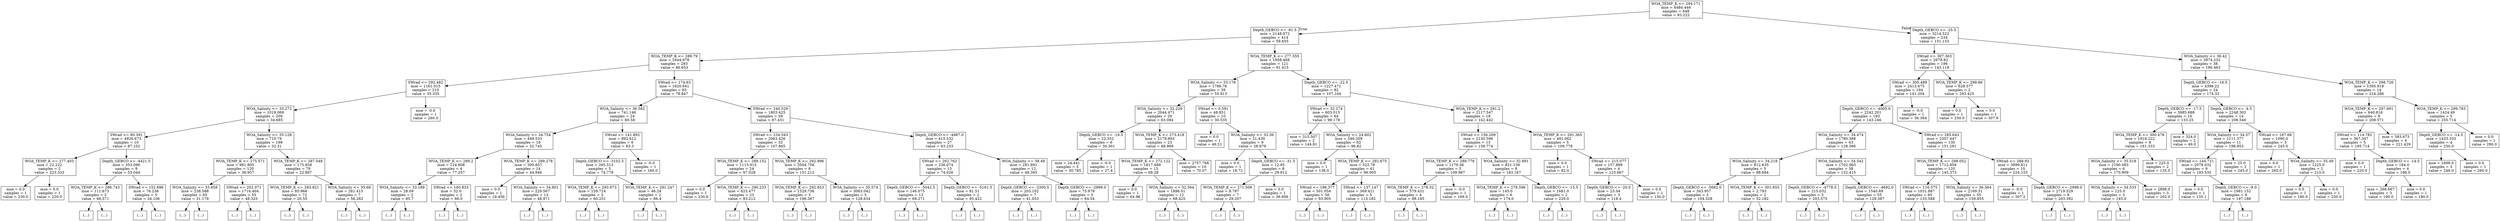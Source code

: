 digraph Tree {
node [shape=box] ;
0 [label="WOA_TEMP_K <= 294.171\nmse = 4484.446\nsamples = 648\nvalue = 93.222"] ;
1 [label="Depth_GEBCO <= -81.5\nmse = 2148.972\nsamples = 414\nvalue = 59.655"] ;
0 -> 1 [labeldistance=2.5, labelangle=45, headlabel="True"] ;
2 [label="WOA_TEMP_K <= 288.79\nmse = 1644.978\nsamples = 293\nvalue = 46.653"] ;
1 -> 2 ;
3 [label="SWrad <= 292.482\nmse = 1161.015\nsamples = 210\nvalue = 35.335"] ;
2 -> 3 ;
4 [label="WOA_Salinity <= 33.272\nmse = 1018.069\nsamples = 209\nvalue = 34.685"] ;
3 -> 4 ;
5 [label="SWrad <= 80.391\nmse = 4926.673\nsamples = 10\nvalue = 87.102"] ;
4 -> 5 ;
6 [label="WOA_TEMP_K <= 277.403\nmse = 22.222\nsamples = 2\nvalue = 223.333"] ;
5 -> 6 ;
7 [label="mse = 0.0\nsamples = 1\nvalue = 230.0"] ;
6 -> 7 ;
8 [label="mse = 0.0\nsamples = 1\nvalue = 220.0"] ;
6 -> 8 ;
9 [label="Depth_GEBCO <= -4421.5\nmse = 353.096\nsamples = 8\nvalue = 53.044"] ;
5 -> 9 ;
10 [label="WOA_TEMP_K <= 286.743\nmse = 111.673\nsamples = 3\nvalue = 66.571"] ;
9 -> 10 ;
11 [label="(...)"] ;
10 -> 11 ;
14 [label="(...)"] ;
10 -> 14 ;
15 [label="SWrad <= 152.696\nmse = 76.238\nsamples = 5\nvalue = 34.106"] ;
9 -> 15 ;
16 [label="(...)"] ;
15 -> 16 ;
17 [label="(...)"] ;
15 -> 17 ;
24 [label="WOA_Salinity <= 35.128\nmse = 710.79\nsamples = 199\nvalue = 32.31"] ;
4 -> 24 ;
25 [label="WOA_TEMP_K <= 275.571\nmse = 981.805\nsamples = 120\nvalue = 38.957"] ;
24 -> 25 ;
26 [label="WOA_Salinity <= 33.858\nmse = 238.588\nsamples = 65\nvalue = 31.179"] ;
25 -> 26 ;
27 [label="(...)"] ;
26 -> 27 ;
92 [label="(...)"] ;
26 -> 92 ;
143 [label="SWrad <= 202.071\nmse = 1716.404\nsamples = 55\nvalue = 48.325"] ;
25 -> 143 ;
144 [label="(...)"] ;
143 -> 144 ;
203 [label="(...)"] ;
143 -> 203 ;
250 [label="WOA_TEMP_K <= 287.548\nmse = 175.858\nsamples = 79\nvalue = 22.897"] ;
24 -> 250 ;
251 [label="WOA_TEMP_K <= 283.821\nmse = 85.966\nsamples = 72\nvalue = 20.55"] ;
250 -> 251 ;
252 [label="(...)"] ;
251 -> 252 ;
303 [label="(...)"] ;
251 -> 303 ;
324 [label="WOA_Salinity <= 35.68\nmse = 261.415\nsamples = 7\nvalue = 56.282"] ;
250 -> 324 ;
325 [label="(...)"] ;
324 -> 325 ;
330 [label="(...)"] ;
324 -> 330 ;
335 [label="mse = -0.0\nsamples = 1\nvalue = 260.0"] ;
3 -> 335 ;
336 [label="SWrad <= 174.63\nmse = 1620.641\nsamples = 83\nvalue = 78.847"] ;
2 -> 336 ;
337 [label="WOA_Salinity <= 36.582\nmse = 741.146\nsamples = 24\nvalue = 60.58"] ;
336 -> 337 ;
338 [label="WOA_Salinity <= 34.754\nmse = 449.533\nsamples = 18\nvalue = 52.745"] ;
337 -> 338 ;
339 [label="WOA_TEMP_K <= 289.2\nmse = 124.808\nsamples = 4\nvalue = 77.257"] ;
338 -> 339 ;
340 [label="WOA_Salinity <= 33.189\nmse = 28.09\nsamples = 2\nvalue = 85.7"] ;
339 -> 340 ;
341 [label="(...)"] ;
340 -> 341 ;
342 [label="(...)"] ;
340 -> 342 ;
343 [label="SWrad <= 160.833\nmse = 32.0\nsamples = 2\nvalue = 66.0"] ;
339 -> 343 ;
344 [label="(...)"] ;
343 -> 344 ;
345 [label="(...)"] ;
343 -> 345 ;
346 [label="WOA_TEMP_K <= 289.278\nmse = 300.857\nsamples = 14\nvalue = 44.946"] ;
338 -> 346 ;
347 [label="mse = 0.0\nsamples = 1\nvalue = 19.456"] ;
346 -> 347 ;
348 [label="WOA_Salinity <= 34.801\nmse = 229.567\nsamples = 13\nvalue = 48.971"] ;
346 -> 348 ;
349 [label="(...)"] ;
348 -> 349 ;
350 [label="(...)"] ;
348 -> 350 ;
373 [label="SWrad <= 141.892\nmse = 892.612\nsamples = 6\nvalue = 83.3"] ;
337 -> 373 ;
374 [label="Depth_GEBCO <= -3102.5\nmse = 265.513\nsamples = 5\nvalue = 74.778"] ;
373 -> 374 ;
375 [label="WOA_TEMP_K <= 293.973\nmse = 159.724\nsamples = 3\nvalue = 60.251"] ;
374 -> 375 ;
376 [label="(...)"] ;
375 -> 376 ;
379 [label="(...)"] ;
375 -> 379 ;
380 [label="WOA_TEMP_K <= 291.247\nmse = 46.24\nsamples = 2\nvalue = 86.4"] ;
374 -> 380 ;
381 [label="(...)"] ;
380 -> 381 ;
382 [label="(...)"] ;
380 -> 382 ;
383 [label="mse = -0.0\nsamples = 1\nvalue = 160.0"] ;
373 -> 383 ;
384 [label="SWrad <= 240.529\nmse = 1803.425\nsamples = 59\nvalue = 87.431"] ;
336 -> 384 ;
385 [label="SWrad <= 234.543\nmse = 2063.426\nsamples = 32\nvalue = 107.865"] ;
384 -> 385 ;
386 [label="WOA_TEMP_K <= 289.152\nmse = 1115.915\nsamples = 24\nvalue = 97.028"] ;
385 -> 386 ;
387 [label="mse = 0.0\nsamples = 1\nvalue = 230.6"] ;
386 -> 387 ;
388 [label="WOA_TEMP_K <= 290.233\nmse = 623.477\nsamples = 23\nvalue = 93.212"] ;
386 -> 388 ;
389 [label="(...)"] ;
388 -> 389 ;
394 [label="(...)"] ;
388 -> 394 ;
421 [label="WOA_TEMP_K <= 292.996\nmse = 3504.756\nsamples = 8\nvalue = 151.212"] ;
385 -> 421 ;
422 [label="WOA_TEMP_K <= 292.853\nmse = 1329.736\nsamples = 3\nvalue = 196.367"] ;
421 -> 422 ;
423 [label="(...)"] ;
422 -> 423 ;
424 [label="(...)"] ;
422 -> 424 ;
427 [label="WOA_Salinity <= 35.574\nmse = 3063.042\nsamples = 5\nvalue = 128.634"] ;
421 -> 427 ;
428 [label="(...)"] ;
427 -> 428 ;
429 [label="(...)"] ;
427 -> 429 ;
432 [label="Depth_GEBCO <= -4987.0\nmse = 415.532\nsamples = 27\nvalue = 63.233"] ;
384 -> 432 ;
433 [label="SWrad <= 262.762\nmse = 236.074\nsamples = 15\nvalue = 74.026"] ;
432 -> 433 ;
434 [label="Depth_GEBCO <= -5042.5\nmse = 146.075\nsamples = 13\nvalue = 69.271"] ;
433 -> 434 ;
435 [label="(...)"] ;
434 -> 435 ;
448 [label="(...)"] ;
434 -> 448 ;
453 [label="Depth_GEBCO <= -5161.5\nmse = 81.51\nsamples = 2\nvalue = 95.422"] ;
433 -> 453 ;
454 [label="(...)"] ;
453 -> 454 ;
455 [label="(...)"] ;
453 -> 455 ;
456 [label="WOA_Salinity <= 38.48\nmse = 281.891\nsamples = 12\nvalue = 48.393"] ;
432 -> 456 ;
457 [label="Depth_GEBCO <= -2300.5\nmse = 203.102\nsamples = 7\nvalue = 41.053"] ;
456 -> 457 ;
458 [label="(...)"] ;
457 -> 458 ;
467 [label="(...)"] ;
457 -> 467 ;
468 [label="Depth_GEBCO <= -2999.0\nmse = 75.978\nsamples = 5\nvalue = 64.54"] ;
456 -> 468 ;
469 [label="(...)"] ;
468 -> 469 ;
470 [label="(...)"] ;
468 -> 470 ;
471 [label="WOA_TEMP_K <= 277.555\nmse = 1958.468\nsamples = 121\nvalue = 91.415"] ;
1 -> 471 ;
472 [label="WOA_Salinity <= 33.176\nmse = 1786.76\nsamples = 39\nvalue = 55.913"] ;
471 -> 472 ;
473 [label="WOA_Salinity <= 32.229\nmse = 2044.471\nsamples = 29\nvalue = 63.084"] ;
472 -> 473 ;
474 [label="Depth_GEBCO <= -19.5\nmse = 22.352\nsamples = 6\nvalue = 30.301"] ;
473 -> 474 ;
475 [label="mse = 24.441\nsamples = 5\nvalue = 30.785"] ;
474 -> 475 ;
476 [label="mse = -0.0\nsamples = 1\nvalue = 27.4"] ;
474 -> 476 ;
477 [label="WOA_TEMP_K <= 273.418\nmse = 2179.893\nsamples = 23\nvalue = 68.969"] ;
473 -> 477 ;
478 [label="WOA_TEMP_K <= 272.122\nmse = 1817.489\nsamples = 13\nvalue = 68.28"] ;
477 -> 478 ;
479 [label="mse = 0.0\nsamples = 1\nvalue = 64.96"] ;
478 -> 479 ;
480 [label="WOA_Salinity <= 32.564\nmse = 1896.01\nsamples = 12\nvalue = 68.425"] ;
478 -> 480 ;
481 [label="(...)"] ;
480 -> 481 ;
482 [label="(...)"] ;
480 -> 482 ;
483 [label="mse = 2757.768\nsamples = 10\nvalue = 70.07"] ;
477 -> 483 ;
484 [label="SWrad <= 0.591\nmse = 48.851\nsamples = 10\nvalue = 30.535"] ;
472 -> 484 ;
485 [label="mse = 0.0\nsamples = 1\nvalue = 49.21"] ;
484 -> 485 ;
486 [label="WOA_Salinity <= 33.36\nmse = 21.439\nsamples = 9\nvalue = 28.979"] ;
484 -> 486 ;
487 [label="mse = 0.0\nsamples = 1\nvalue = 18.72"] ;
486 -> 487 ;
488 [label="Depth_GEBCO <= -31.5\nmse = 12.95\nsamples = 8\nvalue = 29.912"] ;
486 -> 488 ;
489 [label="WOA_TEMP_K <= 271.508\nmse = 8.787\nsamples = 7\nvalue = 29.207"] ;
488 -> 489 ;
490 [label="(...)"] ;
489 -> 490 ;
491 [label="(...)"] ;
489 -> 491 ;
498 [label="mse = 0.0\nsamples = 1\nvalue = 36.956"] ;
488 -> 498 ;
499 [label="Depth_GEBCO <= -22.5\nmse = 1227.471\nsamples = 82\nvalue = 107.164"] ;
471 -> 499 ;
500 [label="SWrad <= 32.274\nmse = 603.015\nsamples = 64\nvalue = 98.178"] ;
499 -> 500 ;
501 [label="mse = 315.507\nsamples = 2\nvalue = 144.81"] ;
500 -> 501 ;
502 [label="WOA_Salinity <= 24.602\nmse = 546.209\nsamples = 62\nvalue = 96.82"] ;
500 -> 502 ;
503 [label="mse = 0.0\nsamples = 1\nvalue = 138.0"] ;
502 -> 503 ;
504 [label="WOA_TEMP_K <= 292.675\nmse = 522.78\nsamples = 61\nvalue = 96.005"] ;
502 -> 504 ;
505 [label="SWrad <= 196.377\nmse = 501.054\nsamples = 56\nvalue = 93.905"] ;
504 -> 505 ;
506 [label="(...)"] ;
505 -> 506 ;
589 [label="(...)"] ;
505 -> 589 ;
594 [label="SWrad <= 137.147\nmse = 369.421\nsamples = 5\nvalue = 113.182"] ;
504 -> 594 ;
595 [label="(...)"] ;
594 -> 595 ;
596 [label="(...)"] ;
594 -> 596 ;
599 [label="WOA_TEMP_K <= 291.2\nmse = 2117.547\nsamples = 18\nvalue = 142.442"] ;
499 -> 599 ;
600 [label="SWrad <= 156.209\nmse = 2130.596\nsamples = 13\nvalue = 158.774"] ;
599 -> 600 ;
601 [label="WOA_TEMP_K <= 289.776\nmse = 1179.36\nsamples = 5\nvalue = 109.987"] ;
600 -> 601 ;
602 [label="WOA_TEMP_K <= 278.32\nmse = 579.431\nsamples = 4\nvalue = 98.185"] ;
601 -> 602 ;
603 [label="(...)"] ;
602 -> 603 ;
604 [label="(...)"] ;
602 -> 604 ;
609 [label="mse = -0.0\nsamples = 1\nvalue = 169.0"] ;
601 -> 609 ;
610 [label="WOA_Salinity <= 32.891\nmse = 821.139\nsamples = 8\nvalue = 183.167"] ;
600 -> 610 ;
611 [label="WOA_TEMP_K <= 278.596\nmse = 145.0\nsamples = 6\nvalue = 174.0"] ;
610 -> 611 ;
612 [label="(...)"] ;
611 -> 612 ;
617 [label="(...)"] ;
611 -> 617 ;
622 [label="Depth_GEBCO <= -15.5\nmse = 1681.0\nsamples = 2\nvalue = 229.0"] ;
610 -> 622 ;
623 [label="(...)"] ;
622 -> 623 ;
624 [label="(...)"] ;
622 -> 624 ;
625 [label="WOA_TEMP_K <= 291.365\nmse = 491.062\nsamples = 5\nvalue = 109.778"] ;
599 -> 625 ;
626 [label="mse = 0.0\nsamples = 1\nvalue = 82.0"] ;
625 -> 626 ;
627 [label="SWrad <= 215.077\nmse = 157.889\nsamples = 4\nvalue = 123.667"] ;
625 -> 627 ;
628 [label="Depth_GEBCO <= -20.0\nmse = 23.04\nsamples = 3\nvalue = 118.4"] ;
627 -> 628 ;
629 [label="(...)"] ;
628 -> 629 ;
630 [label="(...)"] ;
628 -> 630 ;
633 [label="mse = 0.0\nsamples = 1\nvalue = 150.0"] ;
627 -> 633 ;
634 [label="Depth_GEBCO <= -25.5\nmse = 3214.522\nsamples = 234\nvalue = 151.153"] ;
0 -> 634 [labeldistance=2.5, labelangle=-45, headlabel="False"] ;
635 [label="SWrad <= 307.363\nmse = 2678.82\nsamples = 196\nvalue = 143.118"] ;
634 -> 635 ;
636 [label="SWrad <= 305.489\nmse = 2413.475\nsamples = 194\nvalue = 141.204"] ;
635 -> 636 ;
637 [label="Depth_GEBCO <= -4005.0\nmse = 2242.201\nsamples = 193\nvalue = 143.246"] ;
636 -> 637 ;
638 [label="WOA_Salinity <= 34.474\nmse = 1780.388\nsamples = 63\nvalue = 128.366"] ;
637 -> 638 ;
639 [label="WOA_Salinity <= 34.218\nmse = 812.635\nsamples = 5\nvalue = 88.684"] ;
638 -> 639 ;
640 [label="Depth_GEBCO <= -5682.0\nmse = 343.957\nsamples = 3\nvalue = 104.328"] ;
639 -> 640 ;
641 [label="(...)"] ;
640 -> 641 ;
644 [label="(...)"] ;
640 -> 644 ;
645 [label="WOA_TEMP_K <= 301.655\nmse = 2.793\nsamples = 2\nvalue = 52.182"] ;
639 -> 645 ;
646 [label="(...)"] ;
645 -> 646 ;
647 [label="(...)"] ;
645 -> 647 ;
648 [label="WOA_Salinity <= 34.542\nmse = 1702.063\nsamples = 58\nvalue = 132.415"] ;
638 -> 648 ;
649 [label="Depth_GEBCO <= -4778.5\nmse = 215.032\nsamples = 3\nvalue = 203.575"] ;
648 -> 649 ;
650 [label="(...)"] ;
649 -> 650 ;
651 [label="(...)"] ;
649 -> 651 ;
652 [label="Depth_GEBCO <= -4692.0\nmse = 1540.69\nsamples = 55\nvalue = 129.387"] ;
648 -> 652 ;
653 [label="(...)"] ;
652 -> 653 ;
714 [label="(...)"] ;
652 -> 714 ;
761 [label="SWrad <= 285.643\nmse = 2307.447\nsamples = 130\nvalue = 151.281"] ;
637 -> 761 ;
762 [label="WOA_TEMP_K <= 298.052\nmse = 1712.858\nsamples = 120\nvalue = 145.373"] ;
761 -> 762 ;
763 [label="SWrad <= 116.575\nmse = 1031.887\nsamples = 65\nvalue = 133.588"] ;
762 -> 763 ;
764 [label="(...)"] ;
763 -> 764 ;
767 [label="(...)"] ;
763 -> 767 ;
870 [label="WOA_Salinity <= 36.364\nmse = 2169.31\nsamples = 55\nvalue = 159.855"] ;
762 -> 870 ;
871 [label="(...)"] ;
870 -> 871 ;
952 [label="(...)"] ;
870 -> 952 ;
959 [label="SWrad <= 289.93\nmse = 3899.811\nsamples = 10\nvalue = 224.153"] ;
761 -> 959 ;
960 [label="mse = -0.0\nsamples = 1\nvalue = 307.2"] ;
959 -> 960 ;
961 [label="Depth_GEBCO <= -2998.0\nmse = 2719.529\nsamples = 9\nvalue = 203.392"] ;
959 -> 961 ;
962 [label="(...)"] ;
961 -> 962 ;
971 [label="(...)"] ;
961 -> 971 ;
976 [label="mse = -0.0\nsamples = 1\nvalue = 36.364"] ;
636 -> 976 ;
977 [label="WOA_TEMP_K <= 298.86\nmse = 628.577\nsamples = 2\nvalue = 293.425"] ;
635 -> 977 ;
978 [label="mse = 0.0\nsamples = 1\nvalue = 250.0"] ;
977 -> 978 ;
979 [label="mse = 0.0\nsamples = 1\nvalue = 307.9"] ;
977 -> 979 ;
980 [label="WOA_Salinity <= 36.42\nmse = 3974.232\nsamples = 38\nvalue = 190.463"] ;
634 -> 980 ;
981 [label="Depth_GEBCO <= -16.5\nmse = 4398.22\nsamples = 24\nvalue = 174.32"] ;
980 -> 981 ;
982 [label="Depth_GEBCO <= -17.5\nmse = 3885.688\nsamples = 10\nvalue = 133.25"] ;
981 -> 982 ;
983 [label="WOA_TEMP_K <= 300.478\nmse = 1918.222\nsamples = 8\nvalue = 161.333"] ;
982 -> 983 ;
984 [label="WOA_Salinity <= 35.518\nmse = 2190.083\nsamples = 6\nvalue = 170.909"] ;
983 -> 984 ;
985 [label="WOA_Salinity <= 34.533\nmse = 125.0\nsamples = 3\nvalue = 145.0"] ;
984 -> 985 ;
986 [label="(...)"] ;
985 -> 986 ;
987 [label="(...)"] ;
985 -> 987 ;
988 [label="mse = 2896.0\nsamples = 3\nvalue = 202.0"] ;
984 -> 988 ;
989 [label="mse = 225.0\nsamples = 2\nvalue = 135.0"] ;
983 -> 989 ;
990 [label="mse = 324.0\nsamples = 2\nvalue = 49.0"] ;
982 -> 990 ;
991 [label="Depth_GEBCO <= -4.5\nmse = 2248.302\nsamples = 14\nvalue = 208.546"] ;
981 -> 991 ;
992 [label="WOA_Salinity <= 34.57\nmse = 2111.377\nsamples = 11\nvalue = 198.953"] ;
991 -> 992 ;
993 [label="SWrad <= 144.721\nmse = 2078.032\nsamples = 9\nvalue = 193.535"] ;
992 -> 993 ;
994 [label="mse = 0.0\nsamples = 1\nvalue = 135.1"] ;
993 -> 994 ;
995 [label="Depth_GEBCO <= -9.0\nmse = 1981.152\nsamples = 8\nvalue = 197.188"] ;
993 -> 995 ;
996 [label="(...)"] ;
995 -> 996 ;
1001 [label="(...)"] ;
995 -> 1001 ;
1002 [label="mse = 25.0\nsamples = 2\nvalue = 245.0"] ;
992 -> 1002 ;
1003 [label="SWrad <= 167.68\nmse = 1090.0\nsamples = 3\nvalue = 245.0"] ;
991 -> 1003 ;
1004 [label="mse = 0.0\nsamples = 1\nvalue = 265.0"] ;
1003 -> 1004 ;
1005 [label="WOA_Salinity <= 35.49\nmse = 1225.0\nsamples = 2\nvalue = 215.0"] ;
1003 -> 1005 ;
1006 [label="mse = 0.0\nsamples = 1\nvalue = 180.0"] ;
1005 -> 1006 ;
1007 [label="mse = 0.0\nsamples = 1\nvalue = 250.0"] ;
1005 -> 1007 ;
1008 [label="WOA_TEMP_K <= 298.726\nmse = 1395.918\nsamples = 14\nvalue = 224.286"] ;
980 -> 1008 ;
1009 [label="WOA_TEMP_K <= 297.691\nmse = 640.816\nsamples = 9\nvalue = 208.571"] ;
1008 -> 1009 ;
1010 [label="SWrad <= 114.782\nmse = 367.347\nsamples = 5\nvalue = 195.714"] ;
1009 -> 1010 ;
1011 [label="mse = 0.0\nsamples = 1\nvalue = 220.0"] ;
1010 -> 1011 ;
1012 [label="Depth_GEBCO <= -14.5\nmse = 184.0\nsamples = 4\nvalue = 186.0"] ;
1010 -> 1012 ;
1013 [label="mse = 266.667\nsamples = 3\nvalue = 190.0"] ;
1012 -> 1013 ;
1014 [label="mse = 0.0\nsamples = 1\nvalue = 180.0"] ;
1012 -> 1014 ;
1015 [label="mse = 583.673\nsamples = 4\nvalue = 221.429"] ;
1009 -> 1015 ;
1016 [label="WOA_TEMP_K <= 299.783\nmse = 1424.49\nsamples = 5\nvalue = 255.714"] ;
1008 -> 1016 ;
1017 [label="Depth_GEBCO <= -14.5\nmse = 1433.333\nsamples = 4\nvalue = 250.0"] ;
1016 -> 1017 ;
1018 [label="mse = 1696.0\nsamples = 3\nvalue = 248.0"] ;
1017 -> 1018 ;
1019 [label="mse = 0.0\nsamples = 1\nvalue = 260.0"] ;
1017 -> 1019 ;
1020 [label="mse = 0.0\nsamples = 1\nvalue = 290.0"] ;
1016 -> 1020 ;
}